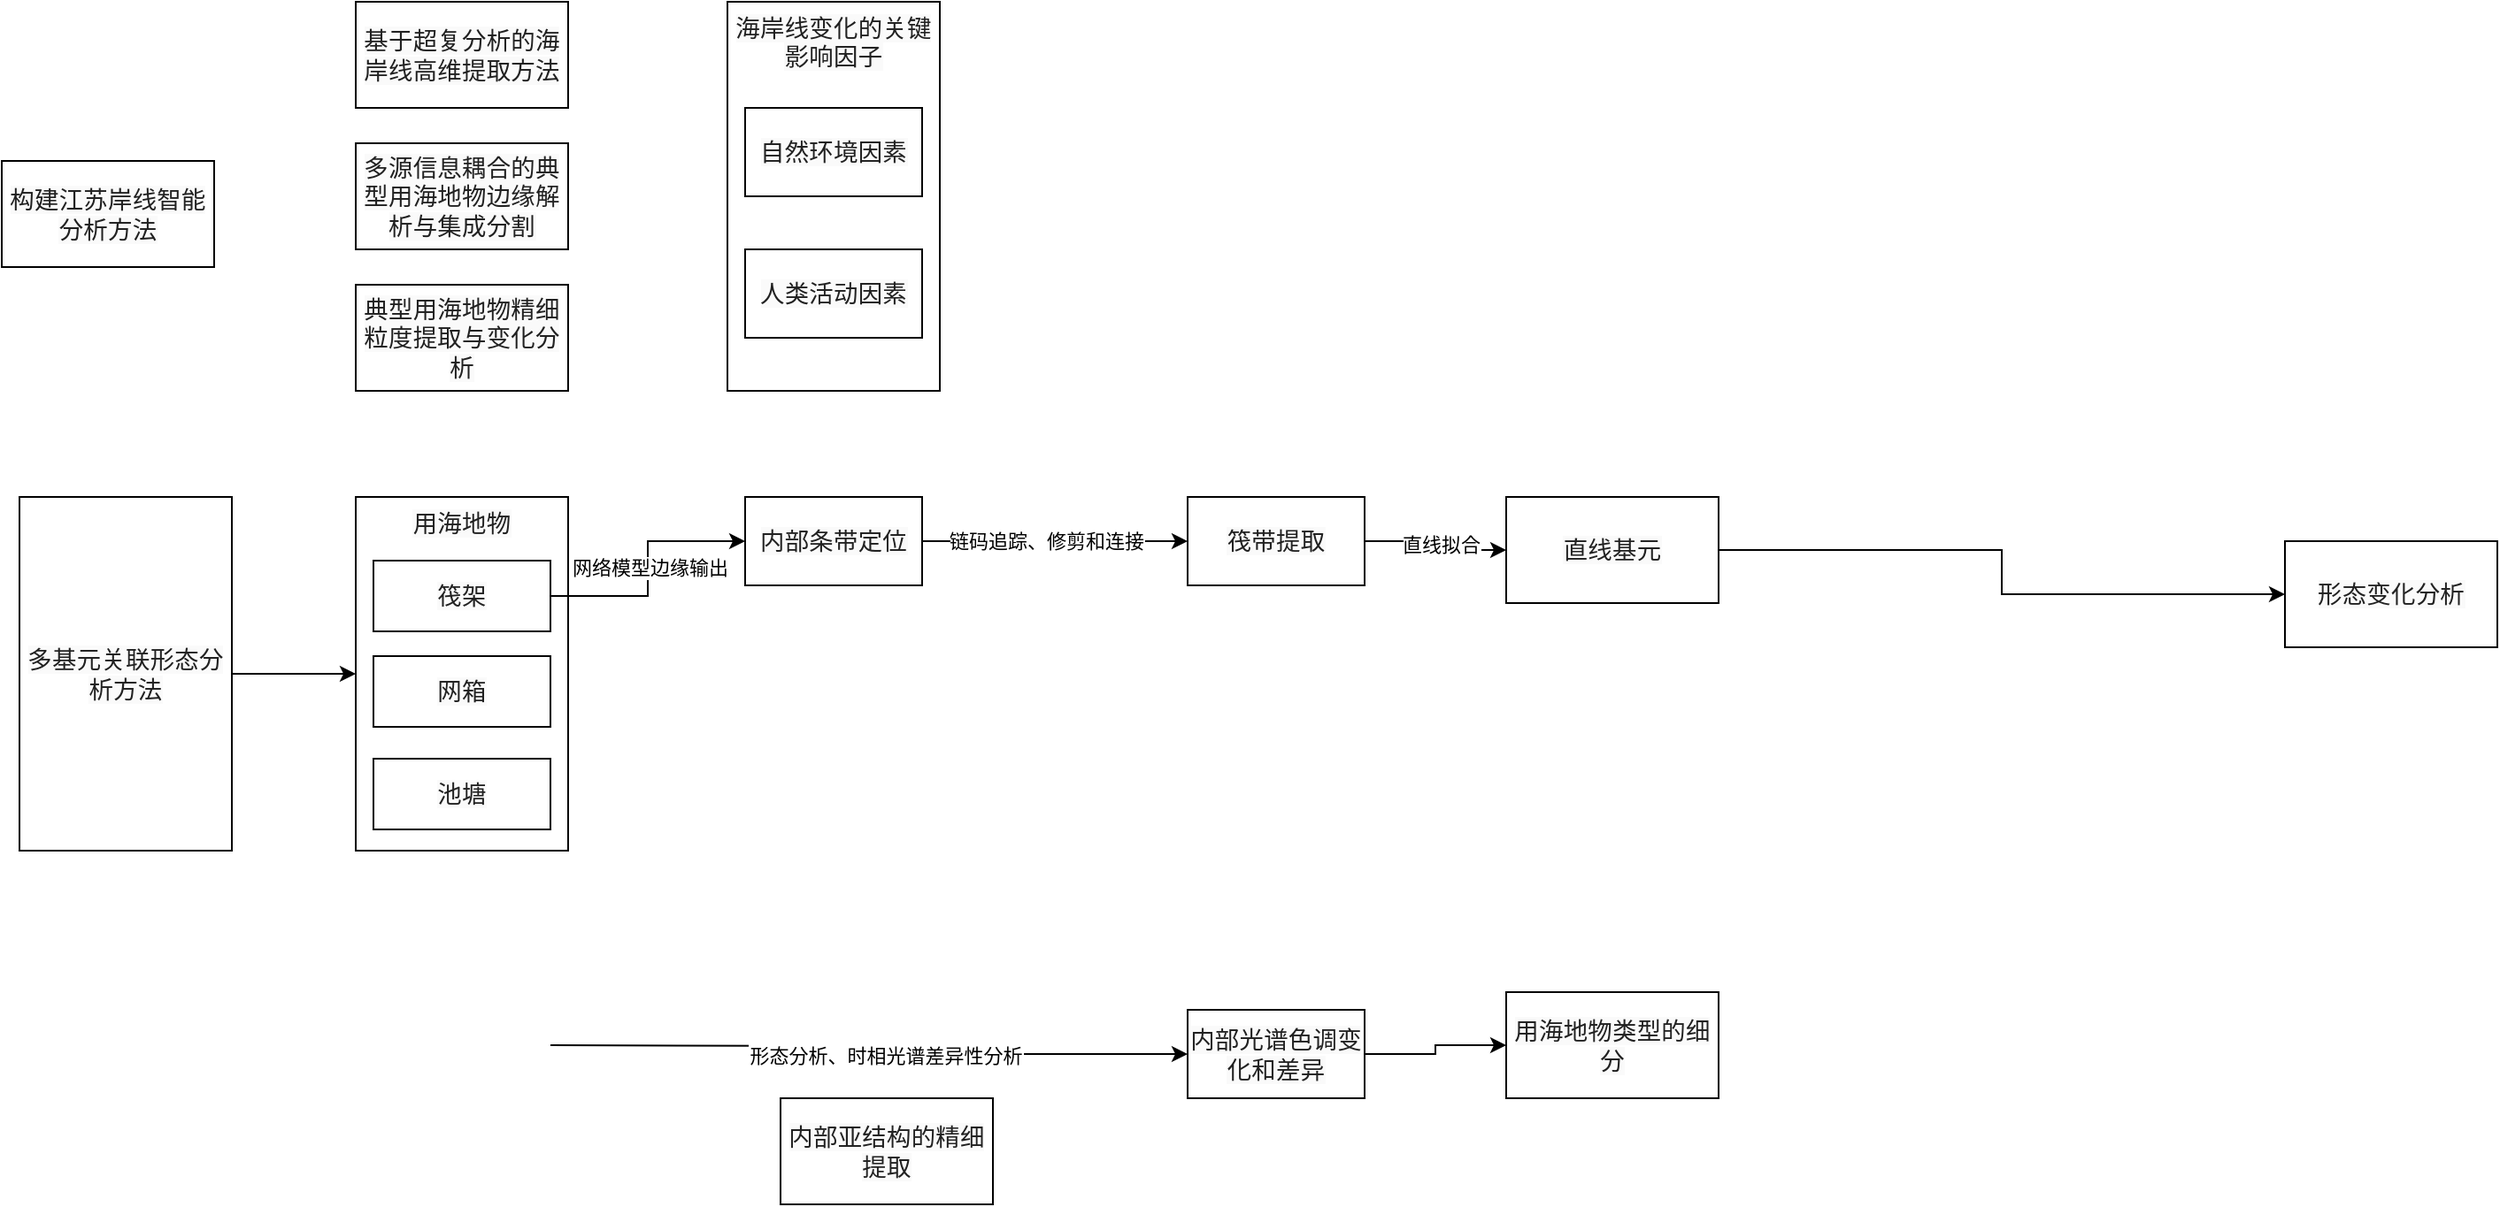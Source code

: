 <mxfile version="24.0.1" type="github">
  <diagram name="第 1 页" id="RE03Xr0t4gk7IBxT2PEH">
    <mxGraphModel dx="1522" dy="1008" grid="1" gridSize="10" guides="1" tooltips="1" connect="1" arrows="1" fold="1" page="1" pageScale="1" pageWidth="827" pageHeight="1169" math="0" shadow="0">
      <root>
        <mxCell id="0" />
        <mxCell id="1" parent="0" />
        <mxCell id="IWPuII6I3i_GxwSIYact-1" value="&lt;span style=&quot;color: rgba(0, 0, 0, 0.87); font-family: Roboto, Helvetica, Arial, sans-serif; font-size: 13.714px; letter-spacing: 0.129px; text-align: start; background-color: rgb(250, 250, 250);&quot;&gt;基于超复分析的海岸线高维提取方法&lt;/span&gt;" style="rounded=0;whiteSpace=wrap;html=1;" vertex="1" parent="1">
          <mxGeometry x="310" y="190" width="120" height="60" as="geometry" />
        </mxCell>
        <mxCell id="IWPuII6I3i_GxwSIYact-2" value="&lt;span style=&quot;color: rgba(0, 0, 0, 0.87); font-family: Roboto, Helvetica, Arial, sans-serif; font-size: 13.714px; letter-spacing: 0.129px; text-align: start; background-color: rgb(250, 250, 250);&quot;&gt;构建江苏岸线智能分析方法&lt;/span&gt;" style="rounded=0;whiteSpace=wrap;html=1;" vertex="1" parent="1">
          <mxGeometry x="110" y="280" width="120" height="60" as="geometry" />
        </mxCell>
        <mxCell id="IWPuII6I3i_GxwSIYact-3" value="&lt;span style=&quot;color: rgba(0, 0, 0, 0.87); font-family: Roboto, Helvetica, Arial, sans-serif; font-size: 13.714px; letter-spacing: 0.129px; text-align: start; background-color: rgb(250, 250, 250);&quot;&gt;多源信息耦合的典型用海地物边缘解析与集成分割&lt;/span&gt;" style="rounded=0;whiteSpace=wrap;html=1;" vertex="1" parent="1">
          <mxGeometry x="310" y="270" width="120" height="60" as="geometry" />
        </mxCell>
        <mxCell id="IWPuII6I3i_GxwSIYact-4" value="&lt;span style=&quot;color: rgba(0, 0, 0, 0.87); font-family: Roboto, Helvetica, Arial, sans-serif; font-size: 13.714px; letter-spacing: 0.129px; text-align: start; background-color: rgb(250, 250, 250);&quot;&gt;典型用海地物精细粒度提取与变化分析&lt;/span&gt;" style="rounded=0;whiteSpace=wrap;html=1;" vertex="1" parent="1">
          <mxGeometry x="310" y="350" width="120" height="60" as="geometry" />
        </mxCell>
        <mxCell id="IWPuII6I3i_GxwSIYact-5" value="&lt;span style=&quot;color: rgba(0, 0, 0, 0.87); font-family: Roboto, Helvetica, Arial, sans-serif; font-size: 13.714px; letter-spacing: 0.129px; text-align: start; background-color: rgb(250, 250, 250);&quot;&gt;海岸线变化的关键影响因子&lt;/span&gt;" style="rounded=0;whiteSpace=wrap;html=1;verticalAlign=top;" vertex="1" parent="1">
          <mxGeometry x="520" y="190" width="120" height="220" as="geometry" />
        </mxCell>
        <mxCell id="IWPuII6I3i_GxwSIYact-6" value="&lt;span style=&quot;color: rgba(0, 0, 0, 0.87); font-family: Roboto, Helvetica, Arial, sans-serif; font-size: 13.714px; letter-spacing: 0.129px; text-align: start; background-color: rgb(250, 250, 250);&quot;&gt;自然环境因素&lt;/span&gt;" style="rounded=0;whiteSpace=wrap;html=1;" vertex="1" parent="1">
          <mxGeometry x="530" y="250" width="100" height="50" as="geometry" />
        </mxCell>
        <mxCell id="IWPuII6I3i_GxwSIYact-7" value="&lt;span style=&quot;color: rgba(0, 0, 0, 0.87); font-family: Roboto, Helvetica, Arial, sans-serif; font-size: 13.714px; letter-spacing: 0.129px; text-align: start; background-color: rgb(250, 250, 250);&quot;&gt;人类活动因素&lt;/span&gt;" style="rounded=0;whiteSpace=wrap;html=1;" vertex="1" parent="1">
          <mxGeometry x="530" y="330" width="100" height="50" as="geometry" />
        </mxCell>
        <mxCell id="IWPuII6I3i_GxwSIYact-13" value="" style="edgeStyle=orthogonalEdgeStyle;rounded=0;orthogonalLoop=1;jettySize=auto;html=1;entryX=0;entryY=0.5;entryDx=0;entryDy=0;" edge="1" parent="1" source="IWPuII6I3i_GxwSIYact-8" target="IWPuII6I3i_GxwSIYact-9">
          <mxGeometry relative="1" as="geometry" />
        </mxCell>
        <mxCell id="IWPuII6I3i_GxwSIYact-8" value="&lt;span style=&quot;color: rgba(0, 0, 0, 0.87); font-family: Roboto, Helvetica, Arial, sans-serif; font-size: 13.714px; letter-spacing: 0.129px; text-align: start; background-color: rgb(250, 250, 250);&quot;&gt;多基元关联形态分析方法&lt;/span&gt;" style="rounded=0;whiteSpace=wrap;html=1;" vertex="1" parent="1">
          <mxGeometry x="120" y="470" width="120" height="200" as="geometry" />
        </mxCell>
        <mxCell id="IWPuII6I3i_GxwSIYact-9" value="&lt;span style=&quot;color: rgba(0, 0, 0, 0.87); font-family: Roboto, Helvetica, Arial, sans-serif; font-size: 13.714px; letter-spacing: 0.129px; text-align: start; background-color: rgb(250, 250, 250);&quot;&gt;用海地物&lt;/span&gt;" style="rounded=0;whiteSpace=wrap;html=1;verticalAlign=top;" vertex="1" parent="1">
          <mxGeometry x="310" y="470" width="120" height="200" as="geometry" />
        </mxCell>
        <mxCell id="IWPuII6I3i_GxwSIYact-10" value="&lt;span style=&quot;color: rgba(0, 0, 0, 0.87); font-family: Roboto, Helvetica, Arial, sans-serif; font-size: 13.714px; letter-spacing: 0.129px; text-align: start; background-color: rgb(250, 250, 250);&quot;&gt;筏架&lt;/span&gt;" style="rounded=0;whiteSpace=wrap;html=1;flipV=1;" vertex="1" parent="1">
          <mxGeometry x="320" y="506" width="100" height="40" as="geometry" />
        </mxCell>
        <mxCell id="IWPuII6I3i_GxwSIYact-11" value="&lt;span style=&quot;color: rgba(0, 0, 0, 0.87); font-family: Roboto, Helvetica, Arial, sans-serif; font-size: 13.714px; letter-spacing: 0.129px; text-align: start; background-color: rgb(250, 250, 250);&quot;&gt;网箱&lt;/span&gt;" style="rounded=0;whiteSpace=wrap;html=1;flipV=1;" vertex="1" parent="1">
          <mxGeometry x="320" y="560" width="100" height="40" as="geometry" />
        </mxCell>
        <mxCell id="IWPuII6I3i_GxwSIYact-30" style="edgeStyle=orthogonalEdgeStyle;rounded=0;orthogonalLoop=1;jettySize=auto;html=1;entryX=0;entryY=0.5;entryDx=0;entryDy=0;" edge="1" parent="1" target="IWPuII6I3i_GxwSIYact-34">
          <mxGeometry relative="1" as="geometry">
            <mxPoint x="420" y="780" as="sourcePoint" />
            <mxPoint x="730" y="725" as="targetPoint" />
          </mxGeometry>
        </mxCell>
        <mxCell id="IWPuII6I3i_GxwSIYact-32" value="形态分析、时相光谱差异性分析" style="edgeLabel;align=center;verticalAlign=middle;resizable=0;points=[];" vertex="1" connectable="0" parent="IWPuII6I3i_GxwSIYact-30">
          <mxGeometry x="0.174" relative="1" as="geometry">
            <mxPoint x="-20" as="offset" />
          </mxGeometry>
        </mxCell>
        <mxCell id="IWPuII6I3i_GxwSIYact-12" value="&lt;span style=&quot;color: rgba(0, 0, 0, 0.87); font-family: Roboto, Helvetica, Arial, sans-serif; font-size: 13.714px; letter-spacing: 0.129px; text-align: start; background-color: rgb(250, 250, 250);&quot;&gt;池塘&lt;/span&gt;" style="rounded=0;whiteSpace=wrap;html=1;flipV=1;" vertex="1" parent="1">
          <mxGeometry x="320" y="618" width="100" height="40" as="geometry" />
        </mxCell>
        <mxCell id="IWPuII6I3i_GxwSIYact-16" value="&lt;span style=&quot;color: rgba(0, 0, 0, 0.87); font-family: Roboto, Helvetica, Arial, sans-serif; font-size: 13.714px; letter-spacing: 0.129px; text-align: start; background-color: rgb(250, 250, 250);&quot;&gt;内部亚结构的精细提取&lt;/span&gt;" style="rounded=0;whiteSpace=wrap;html=1;" vertex="1" parent="1">
          <mxGeometry x="550" y="810" width="120" height="60" as="geometry" />
        </mxCell>
        <mxCell id="IWPuII6I3i_GxwSIYact-19" value="" style="edgeStyle=orthogonalEdgeStyle;rounded=0;orthogonalLoop=1;jettySize=auto;html=1;exitX=1;exitY=0.5;exitDx=0;exitDy=0;" edge="1" parent="1" source="IWPuII6I3i_GxwSIYact-10" target="IWPuII6I3i_GxwSIYact-18">
          <mxGeometry relative="1" as="geometry">
            <mxPoint x="570" y="525" as="sourcePoint" />
          </mxGeometry>
        </mxCell>
        <mxCell id="IWPuII6I3i_GxwSIYact-21" value="网络模型边缘输出" style="edgeLabel;html=1;align=center;verticalAlign=middle;resizable=0;points=[];" vertex="1" connectable="0" parent="IWPuII6I3i_GxwSIYact-19">
          <mxGeometry x="0.004" y="-1" relative="1" as="geometry">
            <mxPoint as="offset" />
          </mxGeometry>
        </mxCell>
        <mxCell id="IWPuII6I3i_GxwSIYact-23" style="edgeStyle=orthogonalEdgeStyle;rounded=0;orthogonalLoop=1;jettySize=auto;html=1;exitX=1;exitY=0.5;exitDx=0;exitDy=0;entryX=0;entryY=0.5;entryDx=0;entryDy=0;" edge="1" parent="1" source="IWPuII6I3i_GxwSIYact-18" target="IWPuII6I3i_GxwSIYact-22">
          <mxGeometry relative="1" as="geometry" />
        </mxCell>
        <mxCell id="IWPuII6I3i_GxwSIYact-24" value="链码追踪、修剪和连接" style="edgeLabel;html=1;align=center;verticalAlign=middle;resizable=0;points=[];" vertex="1" connectable="0" parent="IWPuII6I3i_GxwSIYact-23">
          <mxGeometry x="-0.231" y="-2" relative="1" as="geometry">
            <mxPoint x="12" y="-2" as="offset" />
          </mxGeometry>
        </mxCell>
        <mxCell id="IWPuII6I3i_GxwSIYact-18" value="&lt;span style=&quot;color: rgba(0, 0, 0, 0.87); font-family: Roboto, Helvetica, Arial, sans-serif; font-size: 13.714px; letter-spacing: 0.129px; text-align: start; background-color: rgb(250, 250, 250);&quot;&gt;内部条带定位&lt;/span&gt;" style="rounded=0;whiteSpace=wrap;html=1;" vertex="1" parent="1">
          <mxGeometry x="530" y="470" width="100" height="50" as="geometry" />
        </mxCell>
        <mxCell id="IWPuII6I3i_GxwSIYact-26" value="" style="edgeStyle=orthogonalEdgeStyle;rounded=0;orthogonalLoop=1;jettySize=auto;html=1;" edge="1" parent="1" source="IWPuII6I3i_GxwSIYact-22" target="IWPuII6I3i_GxwSIYact-25">
          <mxGeometry relative="1" as="geometry" />
        </mxCell>
        <mxCell id="IWPuII6I3i_GxwSIYact-27" value="直线拟合" style="edgeLabel;html=1;align=center;verticalAlign=middle;resizable=0;points=[];" vertex="1" connectable="0" parent="IWPuII6I3i_GxwSIYact-26">
          <mxGeometry x="-0.017" y="3" relative="1" as="geometry">
            <mxPoint as="offset" />
          </mxGeometry>
        </mxCell>
        <mxCell id="IWPuII6I3i_GxwSIYact-22" value="&lt;span style=&quot;color: rgba(0, 0, 0, 0.87); font-family: Roboto, Helvetica, Arial, sans-serif; font-size: 13.714px; letter-spacing: 0.129px; text-align: start; background-color: rgb(250, 250, 250);&quot;&gt;筏带提取&lt;/span&gt;" style="rounded=0;whiteSpace=wrap;html=1;" vertex="1" parent="1">
          <mxGeometry x="780" y="470" width="100" height="50" as="geometry" />
        </mxCell>
        <mxCell id="IWPuII6I3i_GxwSIYact-29" value="" style="edgeStyle=orthogonalEdgeStyle;rounded=0;orthogonalLoop=1;jettySize=auto;html=1;" edge="1" parent="1" source="IWPuII6I3i_GxwSIYact-25" target="IWPuII6I3i_GxwSIYact-28">
          <mxGeometry relative="1" as="geometry" />
        </mxCell>
        <mxCell id="IWPuII6I3i_GxwSIYact-25" value="&lt;span style=&quot;color: rgba(0, 0, 0, 0.87); font-family: Roboto, Helvetica, Arial, sans-serif; font-size: 13.714px; letter-spacing: 0.129px; text-align: start; background-color: rgb(250, 250, 250);&quot;&gt;直线基元&lt;/span&gt;" style="whiteSpace=wrap;html=1;rounded=0;" vertex="1" parent="1">
          <mxGeometry x="960" y="470" width="120" height="60" as="geometry" />
        </mxCell>
        <mxCell id="IWPuII6I3i_GxwSIYact-28" value="&lt;span style=&quot;color: rgba(0, 0, 0, 0.87); font-family: Roboto, Helvetica, Arial, sans-serif; font-size: 13.714px; letter-spacing: 0.129px; text-align: start; background-color: rgb(250, 250, 250);&quot;&gt;形态变化分析&lt;/span&gt;" style="whiteSpace=wrap;html=1;rounded=0;" vertex="1" parent="1">
          <mxGeometry x="1400" y="495" width="120" height="60" as="geometry" />
        </mxCell>
        <mxCell id="IWPuII6I3i_GxwSIYact-33" value="&lt;span style=&quot;color: rgba(0, 0, 0, 0.87); font-family: Roboto, Helvetica, Arial, sans-serif; font-size: 13.714px; letter-spacing: 0.129px; text-align: start; background-color: rgb(250, 250, 250);&quot;&gt;用海地物类型的细分&lt;/span&gt;" style="rounded=0;whiteSpace=wrap;html=1;" vertex="1" parent="1">
          <mxGeometry x="960" y="750" width="120" height="60" as="geometry" />
        </mxCell>
        <mxCell id="IWPuII6I3i_GxwSIYact-35" style="edgeStyle=orthogonalEdgeStyle;rounded=0;orthogonalLoop=1;jettySize=auto;html=1;exitX=1;exitY=0.5;exitDx=0;exitDy=0;entryX=0;entryY=0.5;entryDx=0;entryDy=0;" edge="1" parent="1" source="IWPuII6I3i_GxwSIYact-34" target="IWPuII6I3i_GxwSIYact-33">
          <mxGeometry relative="1" as="geometry" />
        </mxCell>
        <mxCell id="IWPuII6I3i_GxwSIYact-34" value="&lt;span style=&quot;color: rgba(0, 0, 0, 0.87); font-family: Roboto, Helvetica, Arial, sans-serif; font-size: 13.714px; letter-spacing: 0.129px; text-align: start; background-color: rgb(250, 250, 250);&quot;&gt;内部光谱色调变化和差异&lt;/span&gt;" style="rounded=0;whiteSpace=wrap;html=1;" vertex="1" parent="1">
          <mxGeometry x="780" y="760" width="100" height="50" as="geometry" />
        </mxCell>
      </root>
    </mxGraphModel>
  </diagram>
</mxfile>
